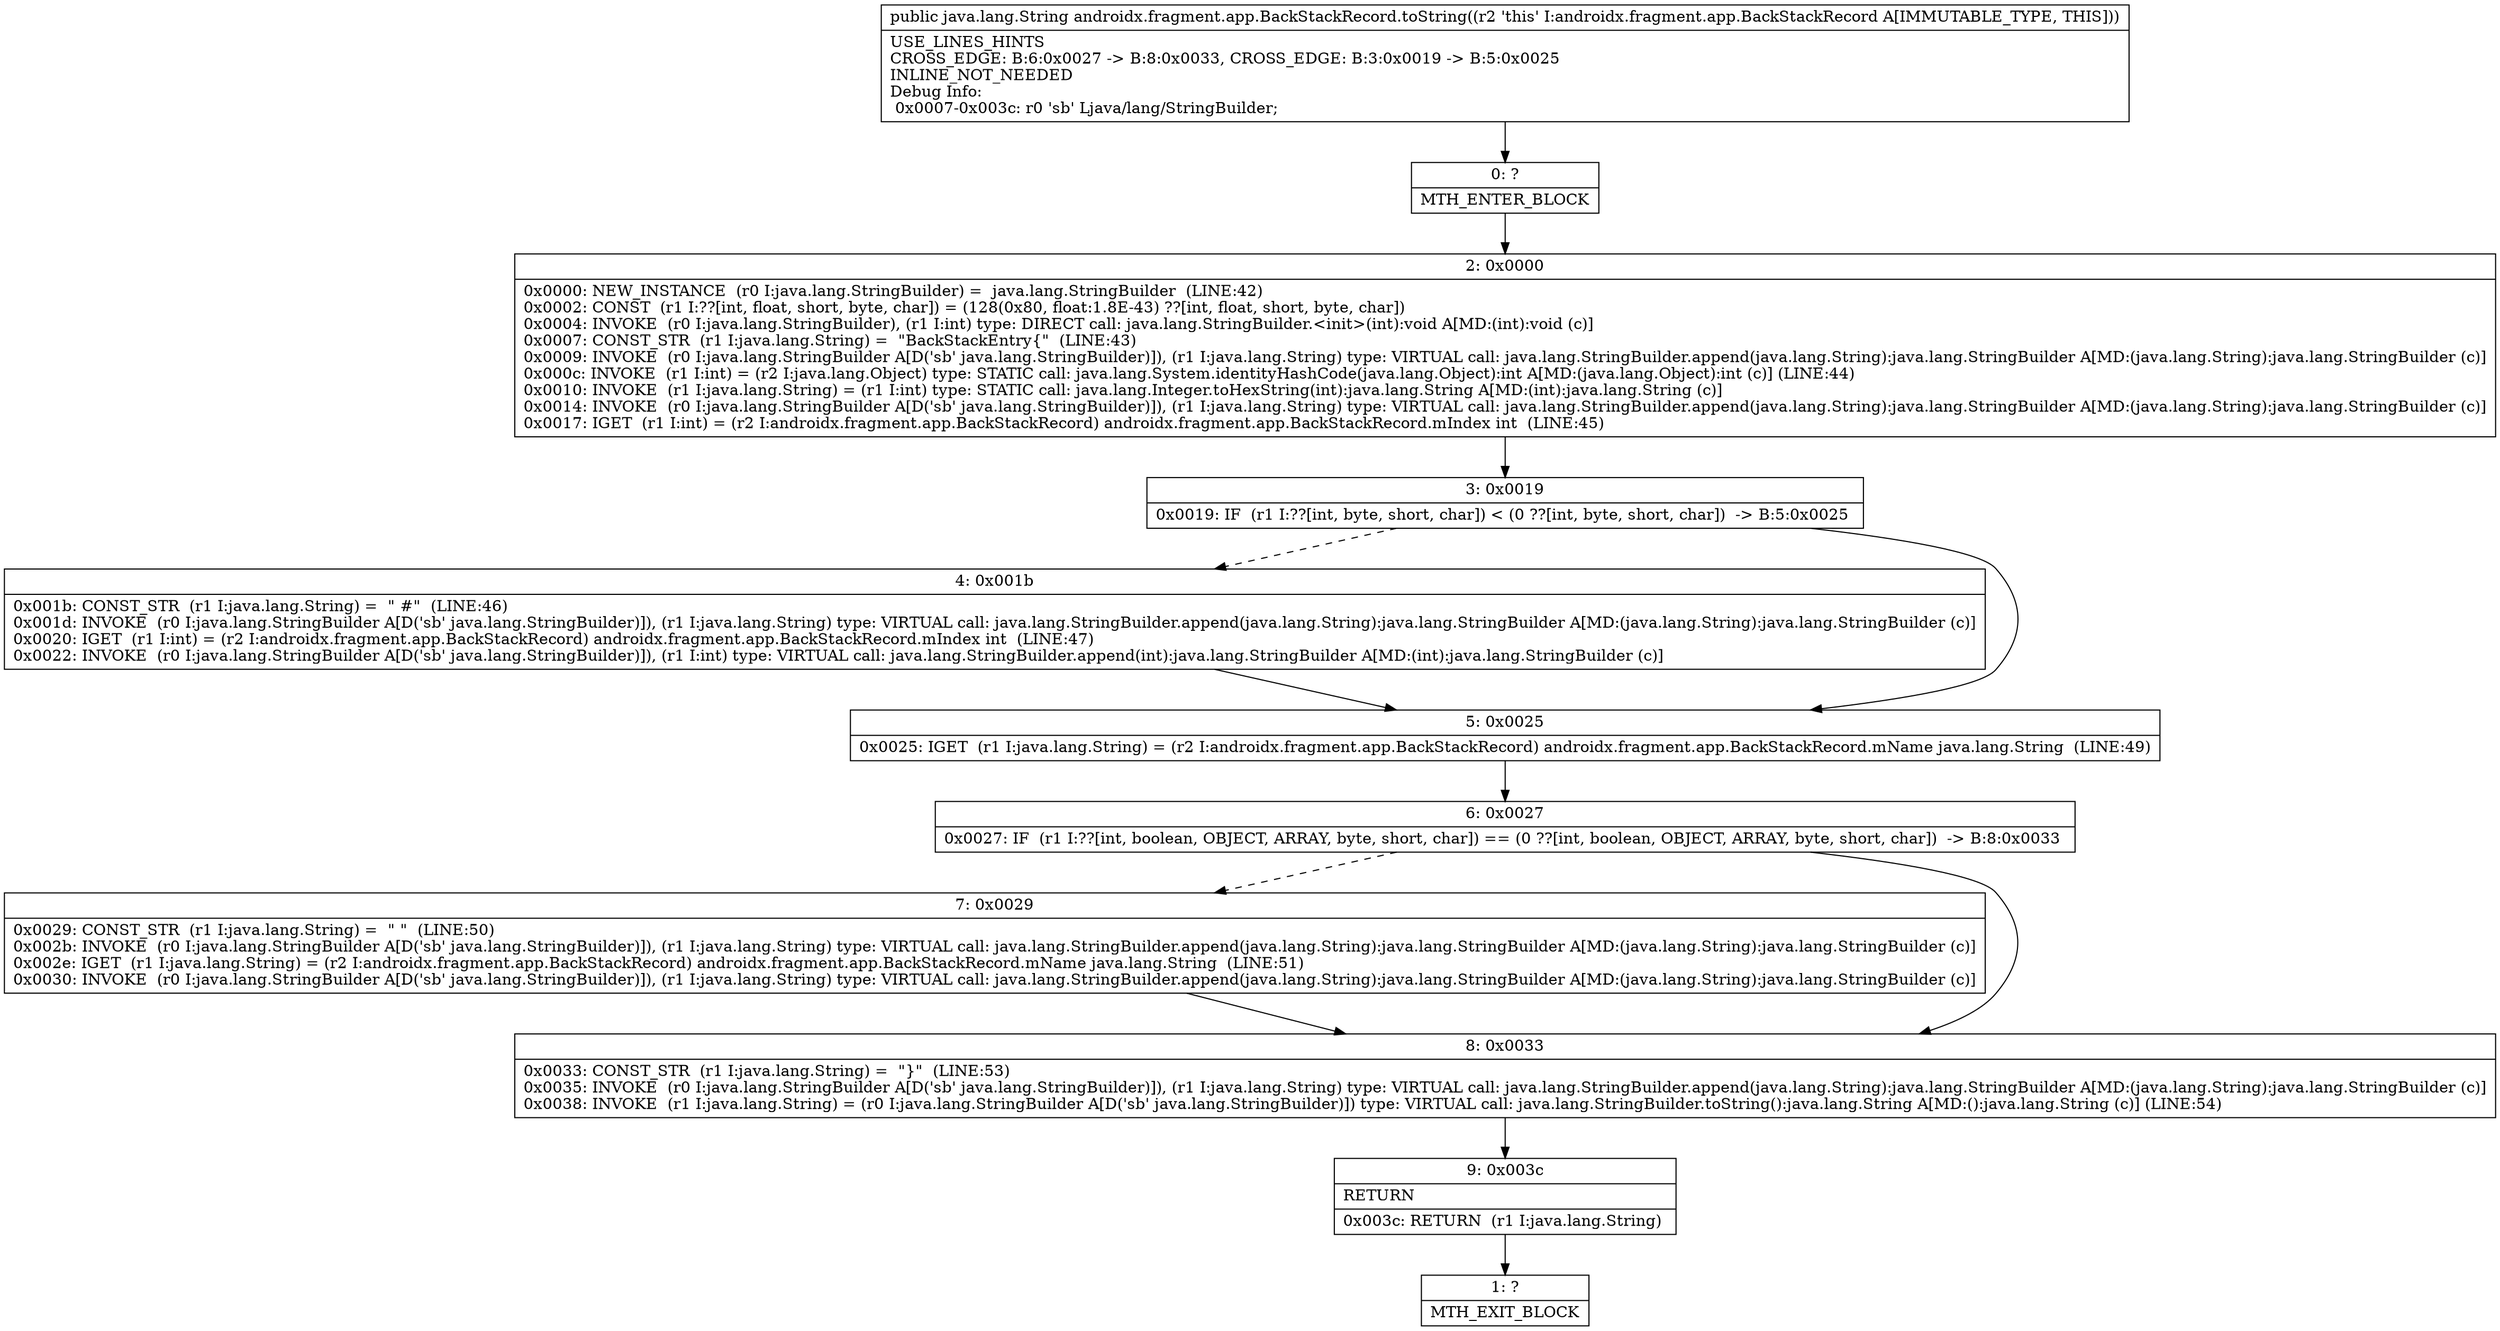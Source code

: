 digraph "CFG forandroidx.fragment.app.BackStackRecord.toString()Ljava\/lang\/String;" {
Node_0 [shape=record,label="{0\:\ ?|MTH_ENTER_BLOCK\l}"];
Node_2 [shape=record,label="{2\:\ 0x0000|0x0000: NEW_INSTANCE  (r0 I:java.lang.StringBuilder) =  java.lang.StringBuilder  (LINE:42)\l0x0002: CONST  (r1 I:??[int, float, short, byte, char]) = (128(0x80, float:1.8E\-43) ??[int, float, short, byte, char]) \l0x0004: INVOKE  (r0 I:java.lang.StringBuilder), (r1 I:int) type: DIRECT call: java.lang.StringBuilder.\<init\>(int):void A[MD:(int):void (c)]\l0x0007: CONST_STR  (r1 I:java.lang.String) =  \"BackStackEntry\{\"  (LINE:43)\l0x0009: INVOKE  (r0 I:java.lang.StringBuilder A[D('sb' java.lang.StringBuilder)]), (r1 I:java.lang.String) type: VIRTUAL call: java.lang.StringBuilder.append(java.lang.String):java.lang.StringBuilder A[MD:(java.lang.String):java.lang.StringBuilder (c)]\l0x000c: INVOKE  (r1 I:int) = (r2 I:java.lang.Object) type: STATIC call: java.lang.System.identityHashCode(java.lang.Object):int A[MD:(java.lang.Object):int (c)] (LINE:44)\l0x0010: INVOKE  (r1 I:java.lang.String) = (r1 I:int) type: STATIC call: java.lang.Integer.toHexString(int):java.lang.String A[MD:(int):java.lang.String (c)]\l0x0014: INVOKE  (r0 I:java.lang.StringBuilder A[D('sb' java.lang.StringBuilder)]), (r1 I:java.lang.String) type: VIRTUAL call: java.lang.StringBuilder.append(java.lang.String):java.lang.StringBuilder A[MD:(java.lang.String):java.lang.StringBuilder (c)]\l0x0017: IGET  (r1 I:int) = (r2 I:androidx.fragment.app.BackStackRecord) androidx.fragment.app.BackStackRecord.mIndex int  (LINE:45)\l}"];
Node_3 [shape=record,label="{3\:\ 0x0019|0x0019: IF  (r1 I:??[int, byte, short, char]) \< (0 ??[int, byte, short, char])  \-\> B:5:0x0025 \l}"];
Node_4 [shape=record,label="{4\:\ 0x001b|0x001b: CONST_STR  (r1 I:java.lang.String) =  \" #\"  (LINE:46)\l0x001d: INVOKE  (r0 I:java.lang.StringBuilder A[D('sb' java.lang.StringBuilder)]), (r1 I:java.lang.String) type: VIRTUAL call: java.lang.StringBuilder.append(java.lang.String):java.lang.StringBuilder A[MD:(java.lang.String):java.lang.StringBuilder (c)]\l0x0020: IGET  (r1 I:int) = (r2 I:androidx.fragment.app.BackStackRecord) androidx.fragment.app.BackStackRecord.mIndex int  (LINE:47)\l0x0022: INVOKE  (r0 I:java.lang.StringBuilder A[D('sb' java.lang.StringBuilder)]), (r1 I:int) type: VIRTUAL call: java.lang.StringBuilder.append(int):java.lang.StringBuilder A[MD:(int):java.lang.StringBuilder (c)]\l}"];
Node_5 [shape=record,label="{5\:\ 0x0025|0x0025: IGET  (r1 I:java.lang.String) = (r2 I:androidx.fragment.app.BackStackRecord) androidx.fragment.app.BackStackRecord.mName java.lang.String  (LINE:49)\l}"];
Node_6 [shape=record,label="{6\:\ 0x0027|0x0027: IF  (r1 I:??[int, boolean, OBJECT, ARRAY, byte, short, char]) == (0 ??[int, boolean, OBJECT, ARRAY, byte, short, char])  \-\> B:8:0x0033 \l}"];
Node_7 [shape=record,label="{7\:\ 0x0029|0x0029: CONST_STR  (r1 I:java.lang.String) =  \" \"  (LINE:50)\l0x002b: INVOKE  (r0 I:java.lang.StringBuilder A[D('sb' java.lang.StringBuilder)]), (r1 I:java.lang.String) type: VIRTUAL call: java.lang.StringBuilder.append(java.lang.String):java.lang.StringBuilder A[MD:(java.lang.String):java.lang.StringBuilder (c)]\l0x002e: IGET  (r1 I:java.lang.String) = (r2 I:androidx.fragment.app.BackStackRecord) androidx.fragment.app.BackStackRecord.mName java.lang.String  (LINE:51)\l0x0030: INVOKE  (r0 I:java.lang.StringBuilder A[D('sb' java.lang.StringBuilder)]), (r1 I:java.lang.String) type: VIRTUAL call: java.lang.StringBuilder.append(java.lang.String):java.lang.StringBuilder A[MD:(java.lang.String):java.lang.StringBuilder (c)]\l}"];
Node_8 [shape=record,label="{8\:\ 0x0033|0x0033: CONST_STR  (r1 I:java.lang.String) =  \"\}\"  (LINE:53)\l0x0035: INVOKE  (r0 I:java.lang.StringBuilder A[D('sb' java.lang.StringBuilder)]), (r1 I:java.lang.String) type: VIRTUAL call: java.lang.StringBuilder.append(java.lang.String):java.lang.StringBuilder A[MD:(java.lang.String):java.lang.StringBuilder (c)]\l0x0038: INVOKE  (r1 I:java.lang.String) = (r0 I:java.lang.StringBuilder A[D('sb' java.lang.StringBuilder)]) type: VIRTUAL call: java.lang.StringBuilder.toString():java.lang.String A[MD:():java.lang.String (c)] (LINE:54)\l}"];
Node_9 [shape=record,label="{9\:\ 0x003c|RETURN\l|0x003c: RETURN  (r1 I:java.lang.String) \l}"];
Node_1 [shape=record,label="{1\:\ ?|MTH_EXIT_BLOCK\l}"];
MethodNode[shape=record,label="{public java.lang.String androidx.fragment.app.BackStackRecord.toString((r2 'this' I:androidx.fragment.app.BackStackRecord A[IMMUTABLE_TYPE, THIS]))  | USE_LINES_HINTS\lCROSS_EDGE: B:6:0x0027 \-\> B:8:0x0033, CROSS_EDGE: B:3:0x0019 \-\> B:5:0x0025\lINLINE_NOT_NEEDED\lDebug Info:\l  0x0007\-0x003c: r0 'sb' Ljava\/lang\/StringBuilder;\l}"];
MethodNode -> Node_0;Node_0 -> Node_2;
Node_2 -> Node_3;
Node_3 -> Node_4[style=dashed];
Node_3 -> Node_5;
Node_4 -> Node_5;
Node_5 -> Node_6;
Node_6 -> Node_7[style=dashed];
Node_6 -> Node_8;
Node_7 -> Node_8;
Node_8 -> Node_9;
Node_9 -> Node_1;
}

